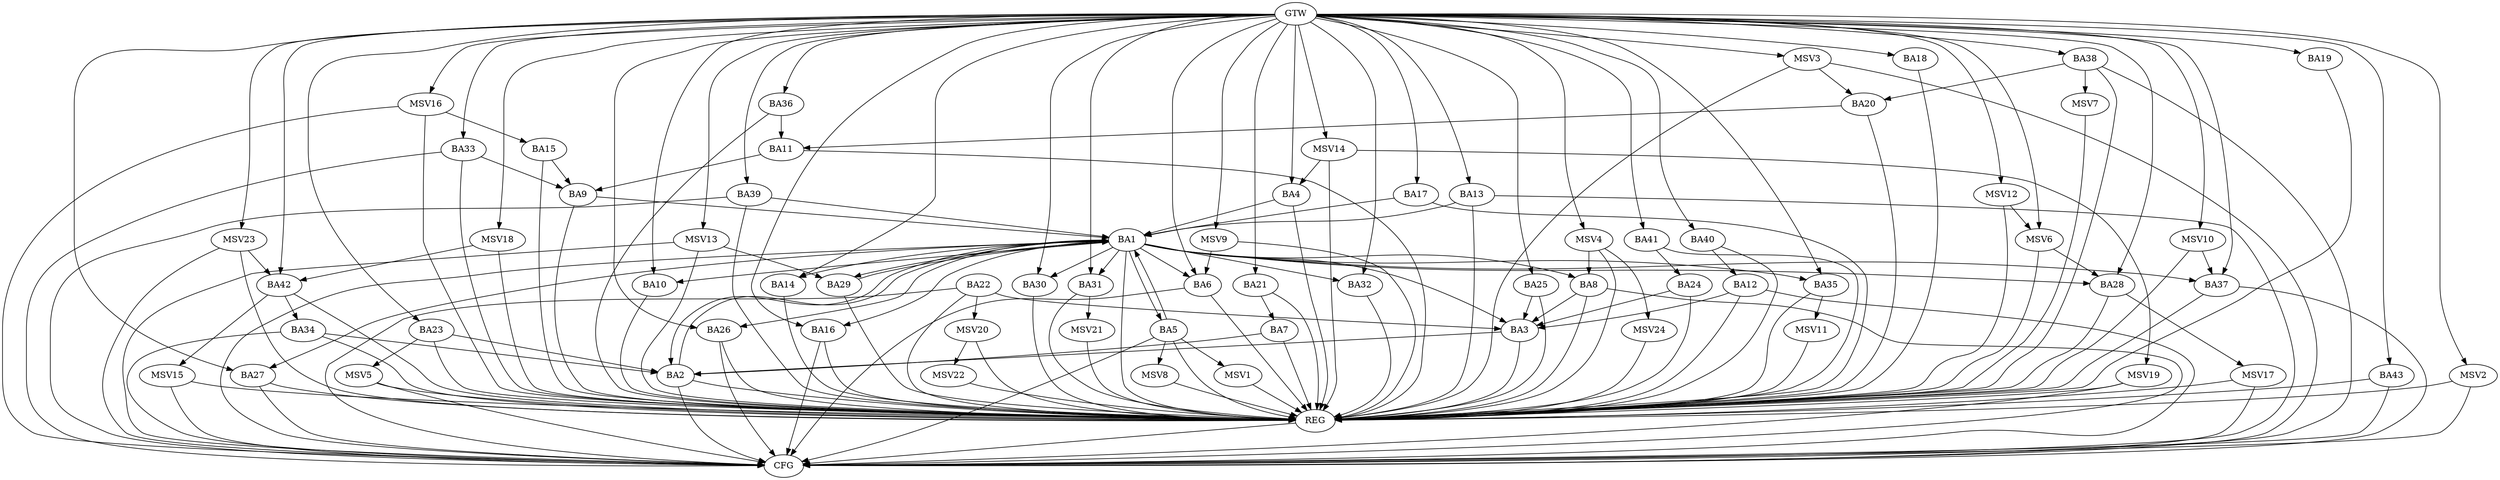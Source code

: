 strict digraph G {
  BA1 [ label="BA1" ];
  BA2 [ label="BA2" ];
  BA3 [ label="BA3" ];
  BA4 [ label="BA4" ];
  BA5 [ label="BA5" ];
  BA6 [ label="BA6" ];
  BA7 [ label="BA7" ];
  BA8 [ label="BA8" ];
  BA9 [ label="BA9" ];
  BA10 [ label="BA10" ];
  BA11 [ label="BA11" ];
  BA12 [ label="BA12" ];
  BA13 [ label="BA13" ];
  BA14 [ label="BA14" ];
  BA15 [ label="BA15" ];
  BA16 [ label="BA16" ];
  BA17 [ label="BA17" ];
  BA18 [ label="BA18" ];
  BA19 [ label="BA19" ];
  BA20 [ label="BA20" ];
  BA21 [ label="BA21" ];
  BA22 [ label="BA22" ];
  BA23 [ label="BA23" ];
  BA24 [ label="BA24" ];
  BA25 [ label="BA25" ];
  BA26 [ label="BA26" ];
  BA27 [ label="BA27" ];
  BA28 [ label="BA28" ];
  BA29 [ label="BA29" ];
  BA30 [ label="BA30" ];
  BA31 [ label="BA31" ];
  BA32 [ label="BA32" ];
  BA33 [ label="BA33" ];
  BA34 [ label="BA34" ];
  BA35 [ label="BA35" ];
  BA36 [ label="BA36" ];
  BA37 [ label="BA37" ];
  BA38 [ label="BA38" ];
  BA39 [ label="BA39" ];
  BA40 [ label="BA40" ];
  BA41 [ label="BA41" ];
  BA42 [ label="BA42" ];
  BA43 [ label="BA43" ];
  GTW [ label="GTW" ];
  REG [ label="REG" ];
  CFG [ label="CFG" ];
  MSV1 [ label="MSV1" ];
  MSV2 [ label="MSV2" ];
  MSV3 [ label="MSV3" ];
  MSV4 [ label="MSV4" ];
  MSV5 [ label="MSV5" ];
  MSV6 [ label="MSV6" ];
  MSV7 [ label="MSV7" ];
  MSV8 [ label="MSV8" ];
  MSV9 [ label="MSV9" ];
  MSV10 [ label="MSV10" ];
  MSV11 [ label="MSV11" ];
  MSV12 [ label="MSV12" ];
  MSV13 [ label="MSV13" ];
  MSV14 [ label="MSV14" ];
  MSV15 [ label="MSV15" ];
  MSV16 [ label="MSV16" ];
  MSV17 [ label="MSV17" ];
  MSV18 [ label="MSV18" ];
  MSV19 [ label="MSV19" ];
  MSV20 [ label="MSV20" ];
  MSV21 [ label="MSV21" ];
  MSV22 [ label="MSV22" ];
  MSV23 [ label="MSV23" ];
  MSV24 [ label="MSV24" ];
  BA1 -> BA2;
  BA2 -> BA1;
  BA3 -> BA2;
  BA4 -> BA1;
  BA5 -> BA1;
  BA7 -> BA2;
  BA8 -> BA3;
  BA9 -> BA1;
  BA11 -> BA9;
  BA12 -> BA3;
  BA13 -> BA1;
  BA15 -> BA9;
  BA17 -> BA1;
  BA20 -> BA11;
  BA21 -> BA7;
  BA22 -> BA3;
  BA23 -> BA2;
  BA24 -> BA3;
  BA25 -> BA3;
  BA29 -> BA1;
  BA33 -> BA9;
  BA34 -> BA2;
  BA36 -> BA11;
  BA38 -> BA20;
  BA39 -> BA1;
  BA40 -> BA12;
  BA41 -> BA24;
  BA42 -> BA34;
  GTW -> BA4;
  GTW -> BA6;
  GTW -> BA10;
  GTW -> BA13;
  GTW -> BA14;
  GTW -> BA16;
  GTW -> BA17;
  GTW -> BA18;
  GTW -> BA19;
  GTW -> BA21;
  GTW -> BA23;
  GTW -> BA25;
  GTW -> BA26;
  GTW -> BA27;
  GTW -> BA28;
  GTW -> BA30;
  GTW -> BA31;
  GTW -> BA32;
  GTW -> BA33;
  GTW -> BA35;
  GTW -> BA36;
  GTW -> BA37;
  GTW -> BA38;
  GTW -> BA39;
  GTW -> BA40;
  GTW -> BA41;
  GTW -> BA42;
  GTW -> BA43;
  BA1 -> REG;
  BA2 -> REG;
  BA3 -> REG;
  BA4 -> REG;
  BA5 -> REG;
  BA6 -> REG;
  BA7 -> REG;
  BA8 -> REG;
  BA9 -> REG;
  BA10 -> REG;
  BA11 -> REG;
  BA12 -> REG;
  BA13 -> REG;
  BA14 -> REG;
  BA15 -> REG;
  BA16 -> REG;
  BA17 -> REG;
  BA18 -> REG;
  BA19 -> REG;
  BA20 -> REG;
  BA21 -> REG;
  BA22 -> REG;
  BA23 -> REG;
  BA24 -> REG;
  BA25 -> REG;
  BA26 -> REG;
  BA27 -> REG;
  BA28 -> REG;
  BA29 -> REG;
  BA30 -> REG;
  BA31 -> REG;
  BA32 -> REG;
  BA33 -> REG;
  BA34 -> REG;
  BA35 -> REG;
  BA36 -> REG;
  BA37 -> REG;
  BA38 -> REG;
  BA39 -> REG;
  BA40 -> REG;
  BA41 -> REG;
  BA42 -> REG;
  BA43 -> REG;
  BA16 -> CFG;
  BA39 -> CFG;
  BA33 -> CFG;
  BA38 -> CFG;
  BA27 -> CFG;
  BA34 -> CFG;
  BA2 -> CFG;
  BA5 -> CFG;
  BA26 -> CFG;
  BA6 -> CFG;
  BA13 -> CFG;
  BA22 -> CFG;
  BA43 -> CFG;
  BA1 -> CFG;
  BA8 -> CFG;
  BA37 -> CFG;
  BA12 -> CFG;
  REG -> CFG;
  BA1 -> BA27;
  BA1 -> BA3;
  BA1 -> BA32;
  BA1 -> BA14;
  BA1 -> BA8;
  BA1 -> BA16;
  BA1 -> BA30;
  BA1 -> BA29;
  BA1 -> BA10;
  BA1 -> BA37;
  BA1 -> BA6;
  BA1 -> BA28;
  BA1 -> BA26;
  BA1 -> BA35;
  BA1 -> BA31;
  BA1 -> BA5;
  BA5 -> MSV1;
  MSV1 -> REG;
  GTW -> MSV2;
  MSV2 -> REG;
  MSV2 -> CFG;
  MSV3 -> BA20;
  GTW -> MSV3;
  MSV3 -> REG;
  MSV3 -> CFG;
  MSV4 -> BA8;
  GTW -> MSV4;
  MSV4 -> REG;
  BA23 -> MSV5;
  MSV5 -> REG;
  MSV5 -> CFG;
  MSV6 -> BA28;
  GTW -> MSV6;
  MSV6 -> REG;
  BA38 -> MSV7;
  MSV7 -> REG;
  BA5 -> MSV8;
  MSV8 -> REG;
  MSV9 -> BA6;
  GTW -> MSV9;
  MSV9 -> REG;
  MSV10 -> BA37;
  GTW -> MSV10;
  MSV10 -> REG;
  BA35 -> MSV11;
  MSV11 -> REG;
  MSV12 -> MSV6;
  GTW -> MSV12;
  MSV12 -> REG;
  MSV13 -> BA29;
  GTW -> MSV13;
  MSV13 -> REG;
  MSV13 -> CFG;
  MSV14 -> BA4;
  GTW -> MSV14;
  MSV14 -> REG;
  BA42 -> MSV15;
  MSV15 -> REG;
  MSV15 -> CFG;
  MSV16 -> BA15;
  GTW -> MSV16;
  MSV16 -> REG;
  MSV16 -> CFG;
  BA28 -> MSV17;
  MSV17 -> REG;
  MSV17 -> CFG;
  MSV18 -> BA42;
  GTW -> MSV18;
  MSV18 -> REG;
  MSV14 -> MSV19;
  MSV19 -> REG;
  MSV19 -> CFG;
  BA22 -> MSV20;
  MSV20 -> REG;
  BA31 -> MSV21;
  MSV21 -> REG;
  MSV20 -> MSV22;
  MSV22 -> REG;
  MSV23 -> BA42;
  GTW -> MSV23;
  MSV23 -> REG;
  MSV23 -> CFG;
  MSV4 -> MSV24;
  MSV24 -> REG;
}
